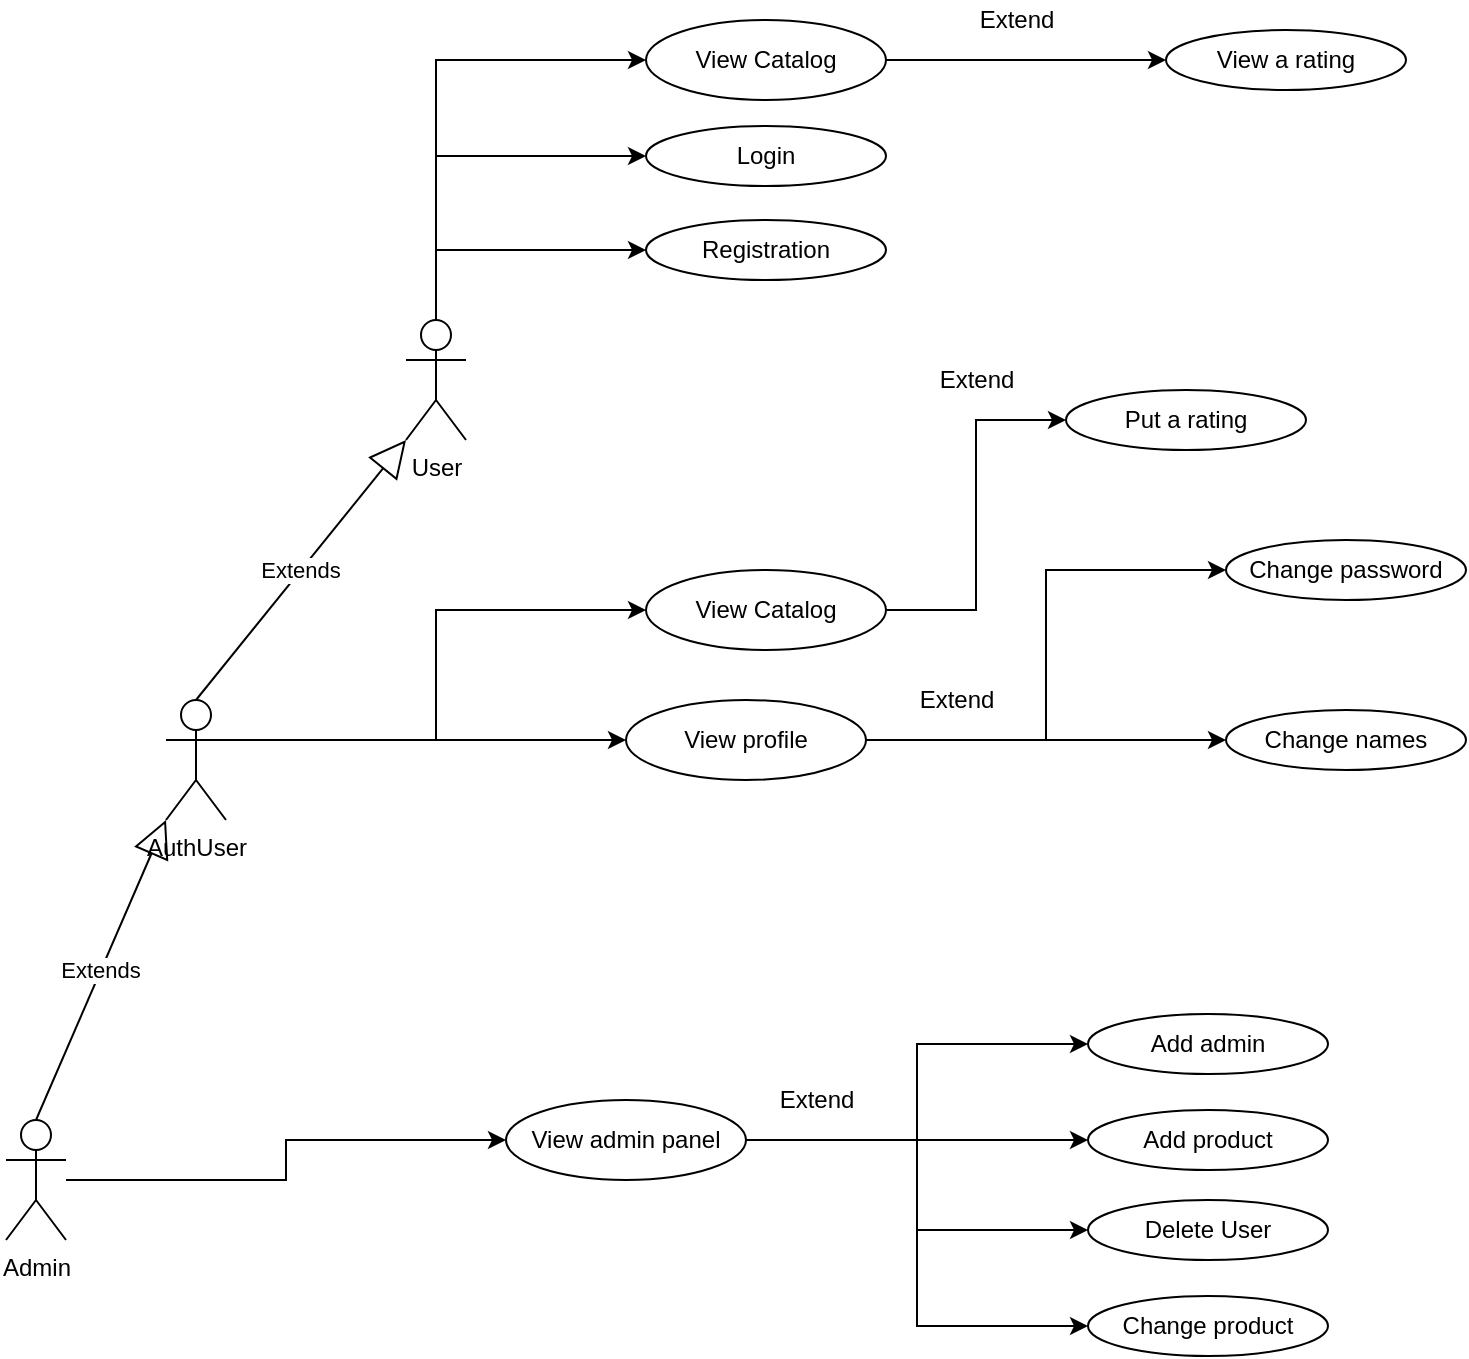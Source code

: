 <mxfile version="14.5.8" type="github">
  <diagram name="Page-1" id="e7e014a7-5840-1c2e-5031-d8a46d1fe8dd">
    <mxGraphModel dx="1422" dy="794" grid="1" gridSize="10" guides="1" tooltips="1" connect="1" arrows="1" fold="1" page="1" pageScale="1" pageWidth="1169" pageHeight="826" background="#ffffff" math="0" shadow="0">
      <root>
        <mxCell id="0" />
        <mxCell id="1" parent="0" />
        <mxCell id="kP-0v8RZ7eonKnIXhT7J-3" style="edgeStyle=orthogonalEdgeStyle;rounded=0;orthogonalLoop=1;jettySize=auto;html=1;entryX=0;entryY=0.5;entryDx=0;entryDy=0;" edge="1" parent="1" source="lR-PXd6BoAhTsxZs8DCs-42" target="kP-0v8RZ7eonKnIXhT7J-1">
          <mxGeometry relative="1" as="geometry" />
        </mxCell>
        <mxCell id="lR-PXd6BoAhTsxZs8DCs-42" value="Admin" style="shape=umlActor;verticalLabelPosition=bottom;verticalAlign=top;html=1;outlineConnect=0;" parent="1" vertex="1">
          <mxGeometry x="40" y="640" width="30" height="60" as="geometry" />
        </mxCell>
        <mxCell id="lR-PXd6BoAhTsxZs8DCs-61" style="edgeStyle=orthogonalEdgeStyle;rounded=0;orthogonalLoop=1;jettySize=auto;html=1;exitX=0.5;exitY=0;exitDx=0;exitDy=0;exitPerimeter=0;entryX=0;entryY=0.5;entryDx=0;entryDy=0;" parent="1" source="lR-PXd6BoAhTsxZs8DCs-45" target="lR-PXd6BoAhTsxZs8DCs-58" edge="1">
          <mxGeometry relative="1" as="geometry" />
        </mxCell>
        <mxCell id="lR-PXd6BoAhTsxZs8DCs-62" style="edgeStyle=orthogonalEdgeStyle;rounded=0;orthogonalLoop=1;jettySize=auto;html=1;exitX=0.5;exitY=0;exitDx=0;exitDy=0;exitPerimeter=0;entryX=0;entryY=0.5;entryDx=0;entryDy=0;" parent="1" source="lR-PXd6BoAhTsxZs8DCs-45" target="lR-PXd6BoAhTsxZs8DCs-59" edge="1">
          <mxGeometry relative="1" as="geometry" />
        </mxCell>
        <mxCell id="lR-PXd6BoAhTsxZs8DCs-63" style="edgeStyle=orthogonalEdgeStyle;rounded=0;orthogonalLoop=1;jettySize=auto;html=1;exitX=0.5;exitY=0;exitDx=0;exitDy=0;exitPerimeter=0;entryX=0;entryY=0.5;entryDx=0;entryDy=0;" parent="1" source="lR-PXd6BoAhTsxZs8DCs-45" target="lR-PXd6BoAhTsxZs8DCs-60" edge="1">
          <mxGeometry relative="1" as="geometry" />
        </mxCell>
        <mxCell id="lR-PXd6BoAhTsxZs8DCs-45" value="User" style="shape=umlActor;verticalLabelPosition=bottom;verticalAlign=top;html=1;outlineConnect=0;" parent="1" vertex="1">
          <mxGeometry x="240" y="240" width="30" height="60" as="geometry" />
        </mxCell>
        <mxCell id="OnLMv2FphFE1OLpzlkWD-6" style="edgeStyle=orthogonalEdgeStyle;rounded=0;orthogonalLoop=1;jettySize=auto;html=1;entryX=0;entryY=0.5;entryDx=0;entryDy=0;" parent="1" source="lR-PXd6BoAhTsxZs8DCs-50" target="OnLMv2FphFE1OLpzlkWD-3" edge="1">
          <mxGeometry relative="1" as="geometry">
            <Array as="points">
              <mxPoint x="255" y="450" />
              <mxPoint x="255" y="385" />
            </Array>
          </mxGeometry>
        </mxCell>
        <mxCell id="OnLMv2FphFE1OLpzlkWD-8" style="edgeStyle=orthogonalEdgeStyle;rounded=0;orthogonalLoop=1;jettySize=auto;html=1;entryX=0;entryY=0.5;entryDx=0;entryDy=0;" parent="1" source="lR-PXd6BoAhTsxZs8DCs-50" target="OnLMv2FphFE1OLpzlkWD-7" edge="1">
          <mxGeometry relative="1" as="geometry">
            <Array as="points">
              <mxPoint x="270" y="450" />
              <mxPoint x="270" y="450" />
            </Array>
          </mxGeometry>
        </mxCell>
        <mxCell id="lR-PXd6BoAhTsxZs8DCs-50" value="AuthUser" style="shape=umlActor;verticalLabelPosition=bottom;verticalAlign=top;html=1;outlineConnect=0;" parent="1" vertex="1">
          <mxGeometry x="120" y="430" width="30" height="60" as="geometry" />
        </mxCell>
        <mxCell id="Nocg1MRlHcAroERfvg8m-15" style="edgeStyle=orthogonalEdgeStyle;rounded=0;orthogonalLoop=1;jettySize=auto;html=1;entryX=0;entryY=0.5;entryDx=0;entryDy=0;" parent="1" source="lR-PXd6BoAhTsxZs8DCs-58" target="Nocg1MRlHcAroERfvg8m-14" edge="1">
          <mxGeometry relative="1" as="geometry" />
        </mxCell>
        <mxCell id="lR-PXd6BoAhTsxZs8DCs-58" value="View Catalog" style="ellipse;whiteSpace=wrap;html=1;" parent="1" vertex="1">
          <mxGeometry x="360" y="90" width="120" height="40" as="geometry" />
        </mxCell>
        <mxCell id="lR-PXd6BoAhTsxZs8DCs-59" value="Login" style="ellipse;whiteSpace=wrap;html=1;" parent="1" vertex="1">
          <mxGeometry x="360" y="143" width="120" height="30" as="geometry" />
        </mxCell>
        <mxCell id="lR-PXd6BoAhTsxZs8DCs-60" value="Registration" style="ellipse;whiteSpace=wrap;html=1;" parent="1" vertex="1">
          <mxGeometry x="360" y="190" width="120" height="30" as="geometry" />
        </mxCell>
        <mxCell id="lR-PXd6BoAhTsxZs8DCs-64" value="Put a rating" style="ellipse;whiteSpace=wrap;html=1;" parent="1" vertex="1">
          <mxGeometry x="570" y="275" width="120" height="30" as="geometry" />
        </mxCell>
        <mxCell id="lR-PXd6BoAhTsxZs8DCs-65" value="Change password" style="ellipse;whiteSpace=wrap;html=1;" parent="1" vertex="1">
          <mxGeometry x="650" y="350" width="120" height="30" as="geometry" />
        </mxCell>
        <mxCell id="lR-PXd6BoAhTsxZs8DCs-66" value="Change names" style="ellipse;whiteSpace=wrap;html=1;" parent="1" vertex="1">
          <mxGeometry x="650" y="435" width="120" height="30" as="geometry" />
        </mxCell>
        <mxCell id="lR-PXd6BoAhTsxZs8DCs-72" value="Add product" style="ellipse;whiteSpace=wrap;html=1;" parent="1" vertex="1">
          <mxGeometry x="581" y="635" width="120" height="30" as="geometry" />
        </mxCell>
        <mxCell id="lR-PXd6BoAhTsxZs8DCs-73" value="Add admin" style="ellipse;whiteSpace=wrap;html=1;" parent="1" vertex="1">
          <mxGeometry x="581" y="587" width="120" height="30" as="geometry" />
        </mxCell>
        <mxCell id="lR-PXd6BoAhTsxZs8DCs-74" value="Delete User" style="ellipse;whiteSpace=wrap;html=1;" parent="1" vertex="1">
          <mxGeometry x="581" y="680" width="120" height="30" as="geometry" />
        </mxCell>
        <mxCell id="lR-PXd6BoAhTsxZs8DCs-75" value="Change product" style="ellipse;whiteSpace=wrap;html=1;" parent="1" vertex="1">
          <mxGeometry x="581" y="728" width="120" height="30" as="geometry" />
        </mxCell>
        <mxCell id="lR-PXd6BoAhTsxZs8DCs-86" value="Extends" style="endArrow=block;endSize=16;endFill=0;html=1;entryX=0;entryY=1;entryDx=0;entryDy=0;entryPerimeter=0;exitX=0.5;exitY=0;exitDx=0;exitDy=0;exitPerimeter=0;" parent="1" source="lR-PXd6BoAhTsxZs8DCs-42" target="lR-PXd6BoAhTsxZs8DCs-50" edge="1">
          <mxGeometry width="160" relative="1" as="geometry">
            <mxPoint x="-150" y="470" as="sourcePoint" />
            <mxPoint x="10" y="470" as="targetPoint" />
          </mxGeometry>
        </mxCell>
        <mxCell id="lR-PXd6BoAhTsxZs8DCs-87" value="Extends" style="endArrow=block;endSize=16;endFill=0;html=1;entryX=0;entryY=1;entryDx=0;entryDy=0;entryPerimeter=0;exitX=0.5;exitY=0;exitDx=0;exitDy=0;exitPerimeter=0;" parent="1" source="lR-PXd6BoAhTsxZs8DCs-50" target="lR-PXd6BoAhTsxZs8DCs-45" edge="1">
          <mxGeometry width="160" relative="1" as="geometry">
            <mxPoint x="20" y="210" as="sourcePoint" />
            <mxPoint x="180" y="210" as="targetPoint" />
          </mxGeometry>
        </mxCell>
        <mxCell id="Nocg1MRlHcAroERfvg8m-14" value="View a rating" style="ellipse;whiteSpace=wrap;html=1;" parent="1" vertex="1">
          <mxGeometry x="620" y="95" width="120" height="30" as="geometry" />
        </mxCell>
        <mxCell id="OnLMv2FphFE1OLpzlkWD-1" value="Extend" style="text;html=1;align=center;verticalAlign=middle;resizable=0;points=[];autosize=1;" parent="1" vertex="1">
          <mxGeometry x="520" y="80" width="50" height="20" as="geometry" />
        </mxCell>
        <mxCell id="OnLMv2FphFE1OLpzlkWD-4" style="edgeStyle=orthogonalEdgeStyle;rounded=0;orthogonalLoop=1;jettySize=auto;html=1;entryX=0;entryY=0.5;entryDx=0;entryDy=0;" parent="1" source="OnLMv2FphFE1OLpzlkWD-3" target="lR-PXd6BoAhTsxZs8DCs-64" edge="1">
          <mxGeometry relative="1" as="geometry" />
        </mxCell>
        <mxCell id="OnLMv2FphFE1OLpzlkWD-3" value="View Catalog" style="ellipse;whiteSpace=wrap;html=1;" parent="1" vertex="1">
          <mxGeometry x="360" y="365" width="120" height="40" as="geometry" />
        </mxCell>
        <mxCell id="OnLMv2FphFE1OLpzlkWD-5" value="Extend" style="text;html=1;align=center;verticalAlign=middle;resizable=0;points=[];autosize=1;" parent="1" vertex="1">
          <mxGeometry x="500" y="260" width="50" height="20" as="geometry" />
        </mxCell>
        <mxCell id="OnLMv2FphFE1OLpzlkWD-9" style="edgeStyle=orthogonalEdgeStyle;rounded=0;orthogonalLoop=1;jettySize=auto;html=1;entryX=0;entryY=0.5;entryDx=0;entryDy=0;" parent="1" source="OnLMv2FphFE1OLpzlkWD-7" target="lR-PXd6BoAhTsxZs8DCs-65" edge="1">
          <mxGeometry relative="1" as="geometry" />
        </mxCell>
        <mxCell id="OnLMv2FphFE1OLpzlkWD-10" style="edgeStyle=orthogonalEdgeStyle;rounded=0;orthogonalLoop=1;jettySize=auto;html=1;entryX=0;entryY=0.5;entryDx=0;entryDy=0;" parent="1" source="OnLMv2FphFE1OLpzlkWD-7" target="lR-PXd6BoAhTsxZs8DCs-66" edge="1">
          <mxGeometry relative="1" as="geometry" />
        </mxCell>
        <mxCell id="OnLMv2FphFE1OLpzlkWD-7" value="View profile" style="ellipse;whiteSpace=wrap;html=1;" parent="1" vertex="1">
          <mxGeometry x="350" y="430" width="120" height="40" as="geometry" />
        </mxCell>
        <mxCell id="OnLMv2FphFE1OLpzlkWD-11" value="Extend" style="text;html=1;align=center;verticalAlign=middle;resizable=0;points=[];autosize=1;" parent="1" vertex="1">
          <mxGeometry x="490" y="420" width="50" height="20" as="geometry" />
        </mxCell>
        <mxCell id="kP-0v8RZ7eonKnIXhT7J-5" style="edgeStyle=orthogonalEdgeStyle;rounded=0;orthogonalLoop=1;jettySize=auto;html=1;" edge="1" parent="1" source="kP-0v8RZ7eonKnIXhT7J-1" target="lR-PXd6BoAhTsxZs8DCs-72">
          <mxGeometry relative="1" as="geometry" />
        </mxCell>
        <mxCell id="kP-0v8RZ7eonKnIXhT7J-6" style="edgeStyle=orthogonalEdgeStyle;rounded=0;orthogonalLoop=1;jettySize=auto;html=1;entryX=0;entryY=0.5;entryDx=0;entryDy=0;" edge="1" parent="1" source="kP-0v8RZ7eonKnIXhT7J-1" target="lR-PXd6BoAhTsxZs8DCs-73">
          <mxGeometry relative="1" as="geometry" />
        </mxCell>
        <mxCell id="kP-0v8RZ7eonKnIXhT7J-7" style="edgeStyle=orthogonalEdgeStyle;rounded=0;orthogonalLoop=1;jettySize=auto;html=1;entryX=0;entryY=0.5;entryDx=0;entryDy=0;" edge="1" parent="1" source="kP-0v8RZ7eonKnIXhT7J-1" target="lR-PXd6BoAhTsxZs8DCs-74">
          <mxGeometry relative="1" as="geometry" />
        </mxCell>
        <mxCell id="kP-0v8RZ7eonKnIXhT7J-8" style="edgeStyle=orthogonalEdgeStyle;rounded=0;orthogonalLoop=1;jettySize=auto;html=1;entryX=0;entryY=0.5;entryDx=0;entryDy=0;" edge="1" parent="1" source="kP-0v8RZ7eonKnIXhT7J-1" target="lR-PXd6BoAhTsxZs8DCs-75">
          <mxGeometry relative="1" as="geometry" />
        </mxCell>
        <mxCell id="kP-0v8RZ7eonKnIXhT7J-1" value="View admin panel" style="ellipse;whiteSpace=wrap;html=1;" vertex="1" parent="1">
          <mxGeometry x="290" y="630" width="120" height="40" as="geometry" />
        </mxCell>
        <mxCell id="kP-0v8RZ7eonKnIXhT7J-9" value="Extend" style="text;html=1;align=center;verticalAlign=middle;resizable=0;points=[];autosize=1;" vertex="1" parent="1">
          <mxGeometry x="420" y="620" width="50" height="20" as="geometry" />
        </mxCell>
      </root>
    </mxGraphModel>
  </diagram>
</mxfile>
